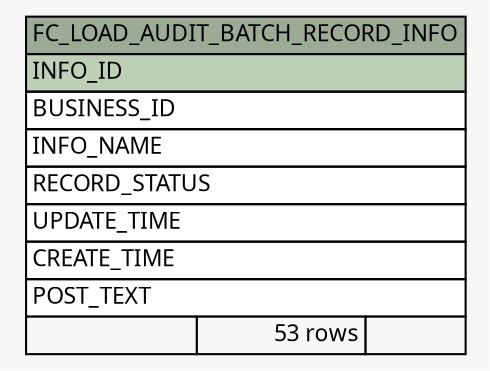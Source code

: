// dot 2.26.0 on Linux 2.6.32-504.8.1.el6.x86_64
// SchemaSpy rev Unknown
digraph "FC_LOAD_AUDIT_BATCH_RECORD_INFO" {
  graph [
    rankdir="RL"
    bgcolor="#f7f7f7"
    nodesep="0.18"
    ranksep="0.46"
    fontname="Microsoft YaHei"
    fontsize="11"
  ];
  node [
    fontname="Microsoft YaHei"
    fontsize="11"
    shape="plaintext"
  ];
  edge [
    arrowsize="0.8"
  ];
  "FC_LOAD_AUDIT_BATCH_RECORD_INFO" [
    label=<
    <TABLE BORDER="0" CELLBORDER="1" CELLSPACING="0" BGCOLOR="#ffffff">
      <TR><TD COLSPAN="3" BGCOLOR="#9bab96" ALIGN="CENTER">FC_LOAD_AUDIT_BATCH_RECORD_INFO</TD></TR>
      <TR><TD PORT="INFO_ID" COLSPAN="3" BGCOLOR="#bed1b8" ALIGN="LEFT">INFO_ID</TD></TR>
      <TR><TD PORT="BUSINESS_ID" COLSPAN="3" ALIGN="LEFT">BUSINESS_ID</TD></TR>
      <TR><TD PORT="INFO_NAME" COLSPAN="3" ALIGN="LEFT">INFO_NAME</TD></TR>
      <TR><TD PORT="RECORD_STATUS" COLSPAN="3" ALIGN="LEFT">RECORD_STATUS</TD></TR>
      <TR><TD PORT="UPDATE_TIME" COLSPAN="3" ALIGN="LEFT">UPDATE_TIME</TD></TR>
      <TR><TD PORT="CREATE_TIME" COLSPAN="3" ALIGN="LEFT">CREATE_TIME</TD></TR>
      <TR><TD PORT="POST_TEXT" COLSPAN="3" ALIGN="LEFT">POST_TEXT</TD></TR>
      <TR><TD ALIGN="LEFT" BGCOLOR="#f7f7f7">  </TD><TD ALIGN="RIGHT" BGCOLOR="#f7f7f7">53 rows</TD><TD ALIGN="RIGHT" BGCOLOR="#f7f7f7">  </TD></TR>
    </TABLE>>
    URL="tables/FC_LOAD_AUDIT_BATCH_RECORD_INFO.html"
    tooltip="FC_LOAD_AUDIT_BATCH_RECORD_INFO"
  ];
}
